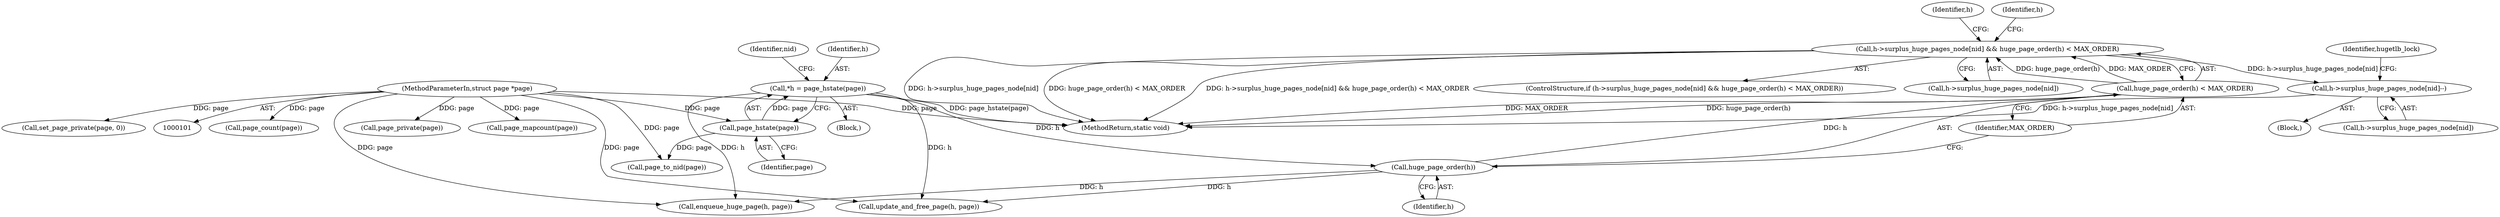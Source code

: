 digraph "0_linux_90481622d75715bfcb68501280a917dbfe516029_5@pointer" {
"1000144" [label="(Call,h->surplus_huge_pages_node[nid] && huge_page_order(h) < MAX_ORDER)"];
"1000150" [label="(Call,huge_page_order(h) < MAX_ORDER)"];
"1000151" [label="(Call,huge_page_order(h))"];
"1000105" [label="(Call,*h = page_hstate(page))"];
"1000107" [label="(Call,page_hstate(page))"];
"1000102" [label="(MethodParameterIn,struct page *page)"];
"1000162" [label="(Call,h->surplus_huge_pages_node[nid]--)"];
"1000108" [label="(Identifier,page)"];
"1000130" [label="(Call,page_count(page))"];
"1000111" [label="(Identifier,nid)"];
"1000102" [label="(MethodParameterIn,struct page *page)"];
"1000106" [label="(Identifier,h)"];
"1000170" [label="(Call,enqueue_huge_page(h, page))"];
"1000145" [label="(Call,h->surplus_huge_pages_node[nid])"];
"1000179" [label="(MethodReturn,static void)"];
"1000163" [label="(Call,h->surplus_huge_pages_node[nid])"];
"1000151" [label="(Call,huge_page_order(h))"];
"1000144" [label="(Call,h->surplus_huge_pages_node[nid] && huge_page_order(h) < MAX_ORDER)"];
"1000119" [label="(Call,page_private(page))"];
"1000133" [label="(Call,page_mapcount(page))"];
"1000156" [label="(Identifier,h)"];
"1000150" [label="(Call,huge_page_order(h) < MAX_ORDER)"];
"1000152" [label="(Identifier,h)"];
"1000112" [label="(Call,page_to_nid(page))"];
"1000175" [label="(Identifier,hugetlb_lock)"];
"1000107" [label="(Call,page_hstate(page))"];
"1000155" [label="(Call,update_and_free_page(h, page))"];
"1000171" [label="(Identifier,h)"];
"1000103" [label="(Block,)"];
"1000143" [label="(ControlStructure,if (h->surplus_huge_pages_node[nid] && huge_page_order(h) < MAX_ORDER))"];
"1000162" [label="(Call,h->surplus_huge_pages_node[nid]--)"];
"1000154" [label="(Block,)"];
"1000153" [label="(Identifier,MAX_ORDER)"];
"1000105" [label="(Call,*h = page_hstate(page))"];
"1000121" [label="(Call,set_page_private(page, 0))"];
"1000144" -> "1000143"  [label="AST: "];
"1000144" -> "1000145"  [label="CFG: "];
"1000144" -> "1000150"  [label="CFG: "];
"1000145" -> "1000144"  [label="AST: "];
"1000150" -> "1000144"  [label="AST: "];
"1000156" -> "1000144"  [label="CFG: "];
"1000171" -> "1000144"  [label="CFG: "];
"1000144" -> "1000179"  [label="DDG: h->surplus_huge_pages_node[nid] && huge_page_order(h) < MAX_ORDER"];
"1000144" -> "1000179"  [label="DDG: h->surplus_huge_pages_node[nid]"];
"1000144" -> "1000179"  [label="DDG: huge_page_order(h) < MAX_ORDER"];
"1000150" -> "1000144"  [label="DDG: huge_page_order(h)"];
"1000150" -> "1000144"  [label="DDG: MAX_ORDER"];
"1000144" -> "1000162"  [label="DDG: h->surplus_huge_pages_node[nid]"];
"1000150" -> "1000153"  [label="CFG: "];
"1000151" -> "1000150"  [label="AST: "];
"1000153" -> "1000150"  [label="AST: "];
"1000150" -> "1000179"  [label="DDG: MAX_ORDER"];
"1000150" -> "1000179"  [label="DDG: huge_page_order(h)"];
"1000151" -> "1000150"  [label="DDG: h"];
"1000151" -> "1000152"  [label="CFG: "];
"1000152" -> "1000151"  [label="AST: "];
"1000153" -> "1000151"  [label="CFG: "];
"1000105" -> "1000151"  [label="DDG: h"];
"1000151" -> "1000155"  [label="DDG: h"];
"1000151" -> "1000170"  [label="DDG: h"];
"1000105" -> "1000103"  [label="AST: "];
"1000105" -> "1000107"  [label="CFG: "];
"1000106" -> "1000105"  [label="AST: "];
"1000107" -> "1000105"  [label="AST: "];
"1000111" -> "1000105"  [label="CFG: "];
"1000105" -> "1000179"  [label="DDG: page_hstate(page)"];
"1000107" -> "1000105"  [label="DDG: page"];
"1000105" -> "1000155"  [label="DDG: h"];
"1000105" -> "1000170"  [label="DDG: h"];
"1000107" -> "1000108"  [label="CFG: "];
"1000108" -> "1000107"  [label="AST: "];
"1000102" -> "1000107"  [label="DDG: page"];
"1000107" -> "1000112"  [label="DDG: page"];
"1000102" -> "1000101"  [label="AST: "];
"1000102" -> "1000179"  [label="DDG: page"];
"1000102" -> "1000112"  [label="DDG: page"];
"1000102" -> "1000119"  [label="DDG: page"];
"1000102" -> "1000121"  [label="DDG: page"];
"1000102" -> "1000130"  [label="DDG: page"];
"1000102" -> "1000133"  [label="DDG: page"];
"1000102" -> "1000155"  [label="DDG: page"];
"1000102" -> "1000170"  [label="DDG: page"];
"1000162" -> "1000154"  [label="AST: "];
"1000162" -> "1000163"  [label="CFG: "];
"1000163" -> "1000162"  [label="AST: "];
"1000175" -> "1000162"  [label="CFG: "];
"1000162" -> "1000179"  [label="DDG: h->surplus_huge_pages_node[nid]"];
}
